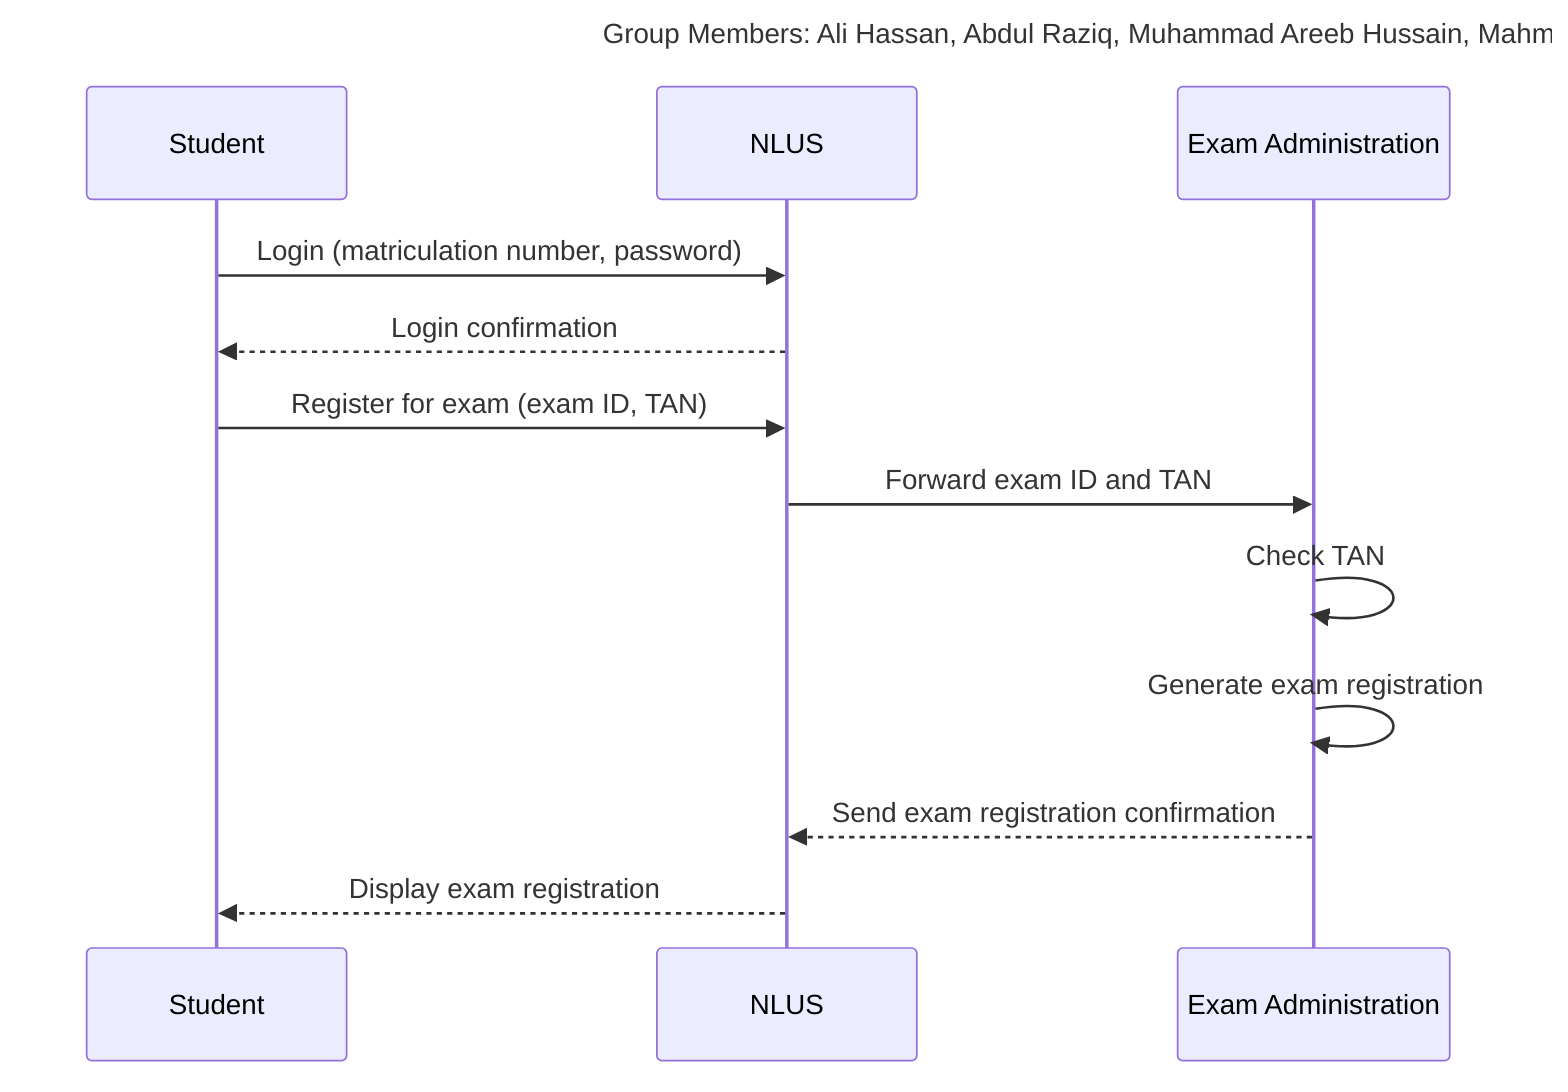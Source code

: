 %% Group Members:
%% 1. Ali Hassan
%% 2. Abdul Raziq
%% 3. Muhammad Areeb Hussain
%% 4. Mahmoud Gohneim

sequenceDiagram
    title
        Group Members: Ali Hassan, Abdul Raziq, Muhammad Areeb Hussain, Mahmoud Gohneim
    
    participant Student
    participant NLUS
    participant ExamAdmin as Exam Administration

    Student ->> NLUS: Login (matriculation number, password)
    NLUS -->> Student: Login confirmation

    Student ->> NLUS: Register for exam (exam ID, TAN)
    NLUS ->> ExamAdmin: Forward exam ID and TAN

    ExamAdmin ->> ExamAdmin: Check TAN
    ExamAdmin ->> ExamAdmin: Generate exam registration

    ExamAdmin -->> NLUS: Send exam registration confirmation
    NLUS -->> Student: Display exam registration